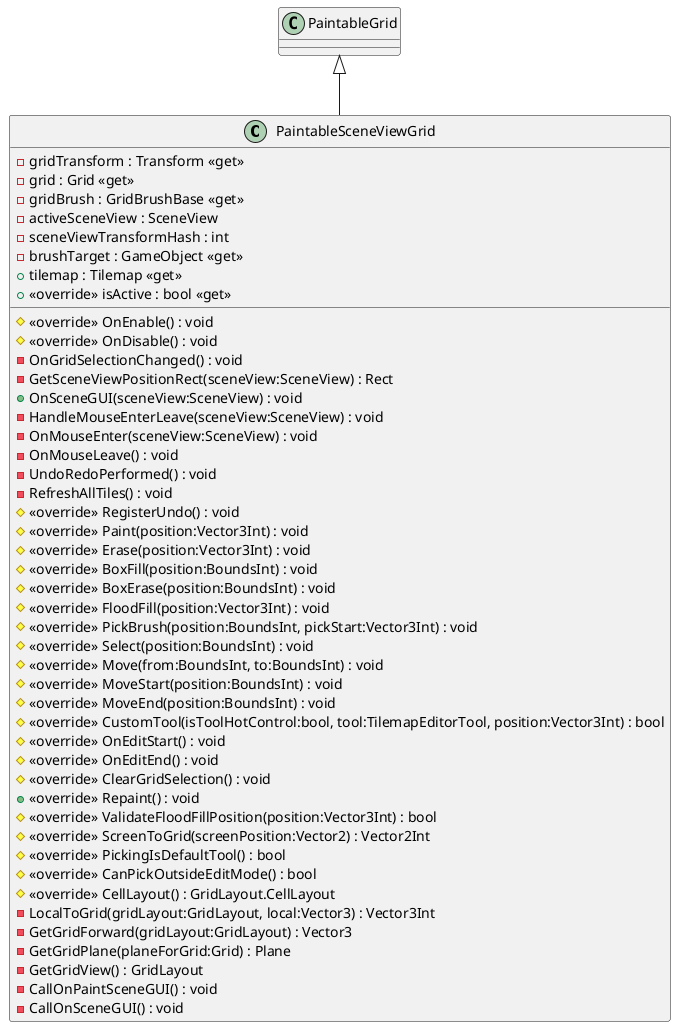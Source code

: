 @startuml
class PaintableSceneViewGrid {
    - gridTransform : Transform <<get>>
    - grid : Grid <<get>>
    - gridBrush : GridBrushBase <<get>>
    - activeSceneView : SceneView
    - sceneViewTransformHash : int
    - brushTarget : GameObject <<get>>
    + tilemap : Tilemap <<get>>
    # <<override>> OnEnable() : void
    # <<override>> OnDisable() : void
    - OnGridSelectionChanged() : void
    - GetSceneViewPositionRect(sceneView:SceneView) : Rect
    + OnSceneGUI(sceneView:SceneView) : void
    - HandleMouseEnterLeave(sceneView:SceneView) : void
    - OnMouseEnter(sceneView:SceneView) : void
    - OnMouseLeave() : void
    - UndoRedoPerformed() : void
    - RefreshAllTiles() : void
    # <<override>> RegisterUndo() : void
    # <<override>> Paint(position:Vector3Int) : void
    # <<override>> Erase(position:Vector3Int) : void
    # <<override>> BoxFill(position:BoundsInt) : void
    # <<override>> BoxErase(position:BoundsInt) : void
    # <<override>> FloodFill(position:Vector3Int) : void
    # <<override>> PickBrush(position:BoundsInt, pickStart:Vector3Int) : void
    # <<override>> Select(position:BoundsInt) : void
    # <<override>> Move(from:BoundsInt, to:BoundsInt) : void
    # <<override>> MoveStart(position:BoundsInt) : void
    # <<override>> MoveEnd(position:BoundsInt) : void
    # <<override>> CustomTool(isToolHotControl:bool, tool:TilemapEditorTool, position:Vector3Int) : bool
    # <<override>> OnEditStart() : void
    # <<override>> OnEditEnd() : void
    # <<override>> ClearGridSelection() : void
    + <<override>> isActive : bool <<get>>
    + <<override>> Repaint() : void
    # <<override>> ValidateFloodFillPosition(position:Vector3Int) : bool
    # <<override>> ScreenToGrid(screenPosition:Vector2) : Vector2Int
    # <<override>> PickingIsDefaultTool() : bool
    # <<override>> CanPickOutsideEditMode() : bool
    # <<override>> CellLayout() : GridLayout.CellLayout
    - LocalToGrid(gridLayout:GridLayout, local:Vector3) : Vector3Int
    - GetGridForward(gridLayout:GridLayout) : Vector3
    - GetGridPlane(planeForGrid:Grid) : Plane
    - GetGridView() : GridLayout
    - CallOnPaintSceneGUI() : void
    - CallOnSceneGUI() : void
}
PaintableGrid <|-- PaintableSceneViewGrid
@enduml
